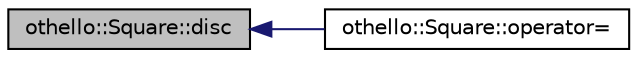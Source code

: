 digraph "othello::Square::disc"
{
  edge [fontname="Helvetica",fontsize="10",labelfontname="Helvetica",labelfontsize="10"];
  node [fontname="Helvetica",fontsize="10",shape=record];
  rankdir="LR";
  Node1 [label="othello::Square::disc",height=0.2,width=0.4,color="black", fillcolor="grey75", style="filled", fontcolor="black"];
  Node1 -> Node2 [dir="back",color="midnightblue",fontsize="10",style="solid",fontname="Helvetica"];
  Node2 [label="othello::Square::operator=",height=0.2,width=0.4,color="black", fillcolor="white", style="filled",URL="$d4/d80/classothello_1_1_square.html#a4145e5b735b35ee55beaf96ee60df128"];
}
